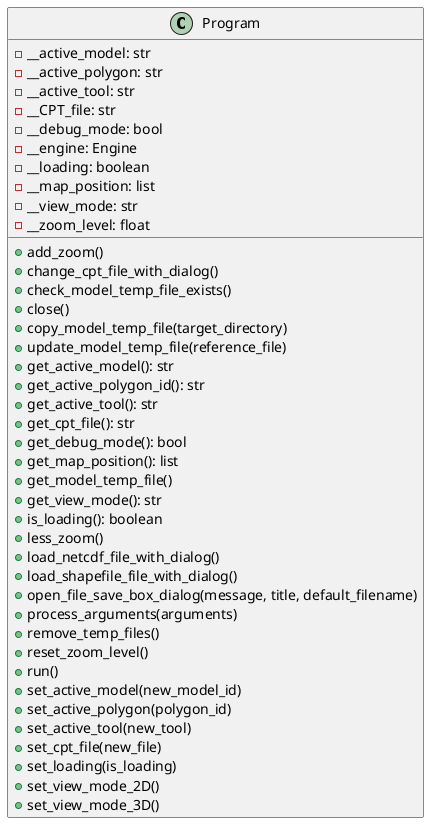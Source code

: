 @startuml
class Program {
    - __active_model: str
    - __active_polygon: str
    - __active_tool: str
    - __CPT_file: str
    - __debug_mode: bool
    - __engine: Engine
    - __loading: boolean
    - __map_position: list
    - __view_mode: str
    - __zoom_level: float

    + add_zoom()
    + change_cpt_file_with_dialog()
    + check_model_temp_file_exists()
    + close()
    + copy_model_temp_file(target_directory)
    + update_model_temp_file(reference_file)
    + get_active_model(): str
    + get_active_polygon_id(): str
    + get_active_tool(): str
    + get_cpt_file(): str
    + get_debug_mode(): bool
    + get_map_position(): list
    + get_model_temp_file()
    + get_view_mode(): str
    + is_loading(): boolean
    + less_zoom()
    + load_netcdf_file_with_dialog()
    + load_shapefile_file_with_dialog()
    + open_file_save_box_dialog(message, title, default_filename)
    + process_arguments(arguments)
    + remove_temp_files()
    + reset_zoom_level()
    + run()
    + set_active_model(new_model_id)
    + set_active_polygon(polygon_id)
    + set_active_tool(new_tool)
    + set_cpt_file(new_file)
    + set_loading(is_loading)
    + set_view_mode_2D()
    + set_view_mode_3D()
}
@enduml